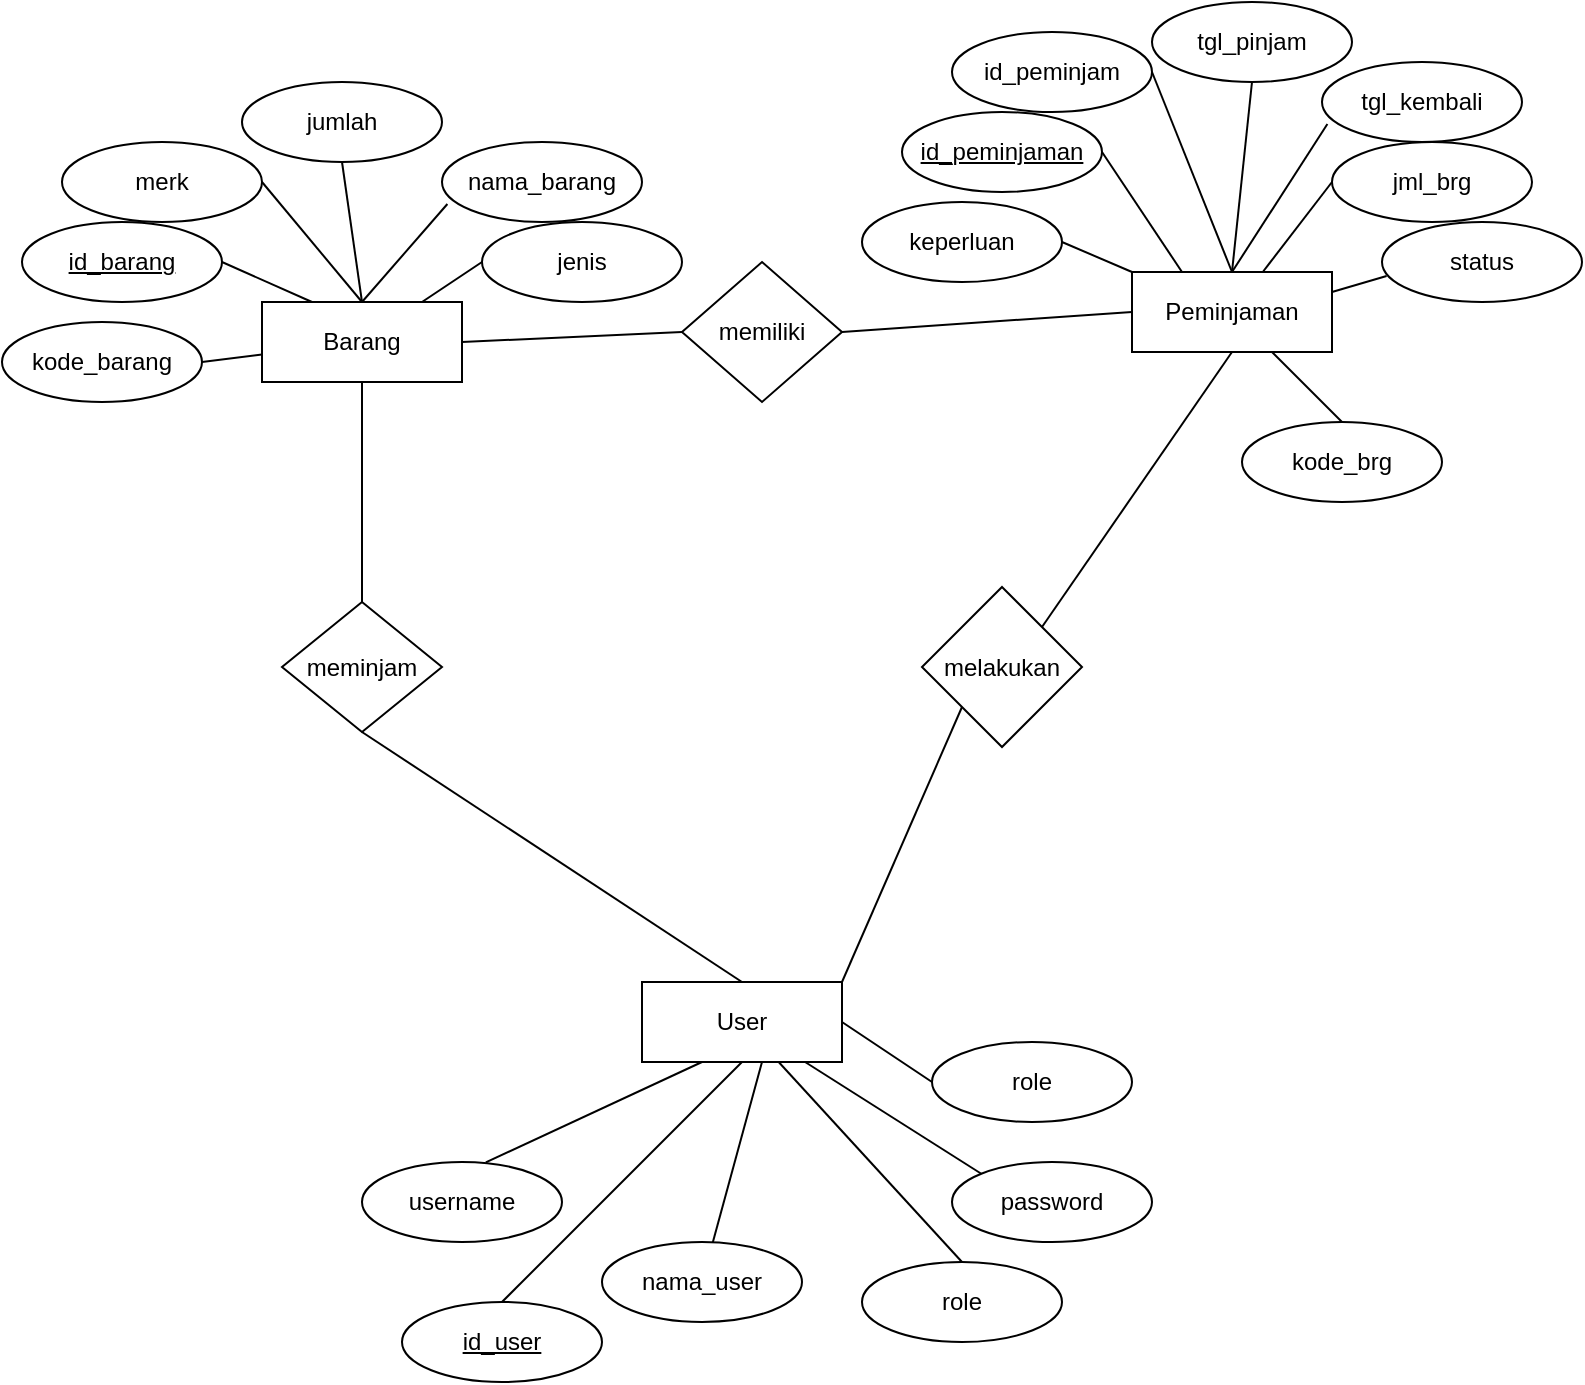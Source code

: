 <mxfile version="24.4.8" type="device">
  <diagram name="Page-1" id="R0PJRqFzV6mntJkE43em">
    <mxGraphModel dx="864" dy="508" grid="1" gridSize="10" guides="1" tooltips="1" connect="1" arrows="1" fold="1" page="1" pageScale="1" pageWidth="1100" pageHeight="850" math="0" shadow="0">
      <root>
        <mxCell id="0" />
        <mxCell id="1" parent="0" />
        <mxCell id="Zw0Ldjn2e0iVEmReVHG5-21" value="Barang" style="whiteSpace=wrap;html=1;align=center;" parent="1" vertex="1">
          <mxGeometry x="140" y="200" width="100" height="40" as="geometry" />
        </mxCell>
        <mxCell id="Zw0Ldjn2e0iVEmReVHG5-22" value="jumlah" style="ellipse;whiteSpace=wrap;html=1;align=center;" parent="1" vertex="1">
          <mxGeometry x="130" y="90" width="100" height="40" as="geometry" />
        </mxCell>
        <mxCell id="Zw0Ldjn2e0iVEmReVHG5-23" value="nama_barang" style="ellipse;whiteSpace=wrap;html=1;align=center;" parent="1" vertex="1">
          <mxGeometry x="230" y="120" width="100" height="40" as="geometry" />
        </mxCell>
        <mxCell id="Zw0Ldjn2e0iVEmReVHG5-24" value="jenis" style="ellipse;whiteSpace=wrap;html=1;align=center;" parent="1" vertex="1">
          <mxGeometry x="250" y="160" width="100" height="40" as="geometry" />
        </mxCell>
        <mxCell id="Zw0Ldjn2e0iVEmReVHG5-25" value="merk" style="ellipse;whiteSpace=wrap;html=1;align=center;" parent="1" vertex="1">
          <mxGeometry x="40" y="120" width="100" height="40" as="geometry" />
        </mxCell>
        <mxCell id="Zw0Ldjn2e0iVEmReVHG5-26" value="id_barang" style="ellipse;whiteSpace=wrap;html=1;align=center;fontStyle=4;" parent="1" vertex="1">
          <mxGeometry x="20" y="160" width="100" height="40" as="geometry" />
        </mxCell>
        <mxCell id="Zw0Ldjn2e0iVEmReVHG5-27" value="" style="endArrow=none;html=1;rounded=0;exitX=0.5;exitY=0;exitDx=0;exitDy=0;entryX=0.5;entryY=1;entryDx=0;entryDy=0;" parent="1" source="Zw0Ldjn2e0iVEmReVHG5-21" target="Zw0Ldjn2e0iVEmReVHG5-22" edge="1">
          <mxGeometry relative="1" as="geometry">
            <mxPoint x="80" y="280" as="sourcePoint" />
            <mxPoint x="240" y="280" as="targetPoint" />
          </mxGeometry>
        </mxCell>
        <mxCell id="Zw0Ldjn2e0iVEmReVHG5-28" value="" style="endArrow=none;html=1;rounded=0;exitX=1;exitY=0.5;exitDx=0;exitDy=0;entryX=0.5;entryY=0;entryDx=0;entryDy=0;" parent="1" source="Zw0Ldjn2e0iVEmReVHG5-25" target="Zw0Ldjn2e0iVEmReVHG5-21" edge="1">
          <mxGeometry relative="1" as="geometry">
            <mxPoint x="140" y="180" as="sourcePoint" />
            <mxPoint x="300" y="180" as="targetPoint" />
          </mxGeometry>
        </mxCell>
        <mxCell id="Zw0Ldjn2e0iVEmReVHG5-29" value="" style="endArrow=none;html=1;rounded=0;exitX=1;exitY=0.5;exitDx=0;exitDy=0;entryX=0.25;entryY=0;entryDx=0;entryDy=0;" parent="1" source="Zw0Ldjn2e0iVEmReVHG5-26" target="Zw0Ldjn2e0iVEmReVHG5-21" edge="1">
          <mxGeometry relative="1" as="geometry">
            <mxPoint x="110" y="300" as="sourcePoint" />
            <mxPoint x="270" y="300" as="targetPoint" />
          </mxGeometry>
        </mxCell>
        <mxCell id="Zw0Ldjn2e0iVEmReVHG5-30" value="" style="endArrow=none;html=1;rounded=0;exitX=0.027;exitY=0.775;exitDx=0;exitDy=0;exitPerimeter=0;entryX=0.5;entryY=0;entryDx=0;entryDy=0;" parent="1" source="Zw0Ldjn2e0iVEmReVHG5-23" target="Zw0Ldjn2e0iVEmReVHG5-21" edge="1">
          <mxGeometry relative="1" as="geometry">
            <mxPoint x="220" y="310" as="sourcePoint" />
            <mxPoint x="380" y="310" as="targetPoint" />
          </mxGeometry>
        </mxCell>
        <mxCell id="Zw0Ldjn2e0iVEmReVHG5-31" value="" style="endArrow=none;html=1;rounded=0;exitX=0;exitY=0.5;exitDx=0;exitDy=0;" parent="1" source="Zw0Ldjn2e0iVEmReVHG5-24" target="Zw0Ldjn2e0iVEmReVHG5-21" edge="1">
          <mxGeometry relative="1" as="geometry">
            <mxPoint x="250" y="300" as="sourcePoint" />
            <mxPoint x="410" y="300" as="targetPoint" />
          </mxGeometry>
        </mxCell>
        <mxCell id="Zw0Ldjn2e0iVEmReVHG5-44" value="User" style="whiteSpace=wrap;html=1;align=center;" parent="1" vertex="1">
          <mxGeometry x="330" y="540" width="100" height="40" as="geometry" />
        </mxCell>
        <mxCell id="Zw0Ldjn2e0iVEmReVHG5-45" value="role" style="ellipse;whiteSpace=wrap;html=1;align=center;" parent="1" vertex="1">
          <mxGeometry x="440" y="680" width="100" height="40" as="geometry" />
        </mxCell>
        <mxCell id="Zw0Ldjn2e0iVEmReVHG5-48" value="nama_user" style="ellipse;whiteSpace=wrap;html=1;align=center;" parent="1" vertex="1">
          <mxGeometry x="310" y="670" width="100" height="40" as="geometry" />
        </mxCell>
        <mxCell id="Zw0Ldjn2e0iVEmReVHG5-49" value="id_user" style="ellipse;whiteSpace=wrap;html=1;align=center;fontStyle=4;" parent="1" vertex="1">
          <mxGeometry x="210" y="700" width="100" height="40" as="geometry" />
        </mxCell>
        <mxCell id="Zw0Ldjn2e0iVEmReVHG5-50" value="" style="endArrow=none;html=1;rounded=0;entryX=0.5;entryY=0;entryDx=0;entryDy=0;" parent="1" source="Zw0Ldjn2e0iVEmReVHG5-44" target="Zw0Ldjn2e0iVEmReVHG5-45" edge="1">
          <mxGeometry relative="1" as="geometry">
            <mxPoint x="250" y="660" as="sourcePoint" />
            <mxPoint x="410" y="660" as="targetPoint" />
          </mxGeometry>
        </mxCell>
        <mxCell id="Zw0Ldjn2e0iVEmReVHG5-51" value="" style="endArrow=none;html=1;rounded=0;entryX=0.6;entryY=1;entryDx=0;entryDy=0;entryPerimeter=0;" parent="1" source="Zw0Ldjn2e0iVEmReVHG5-48" target="Zw0Ldjn2e0iVEmReVHG5-44" edge="1">
          <mxGeometry relative="1" as="geometry">
            <mxPoint x="310" y="560" as="sourcePoint" />
            <mxPoint x="470" y="560" as="targetPoint" />
          </mxGeometry>
        </mxCell>
        <mxCell id="Zw0Ldjn2e0iVEmReVHG5-52" value="" style="endArrow=none;html=1;rounded=0;exitX=0.5;exitY=0;exitDx=0;exitDy=0;entryX=0.5;entryY=1;entryDx=0;entryDy=0;" parent="1" source="Zw0Ldjn2e0iVEmReVHG5-49" target="Zw0Ldjn2e0iVEmReVHG5-44" edge="1">
          <mxGeometry relative="1" as="geometry">
            <mxPoint x="280" y="680" as="sourcePoint" />
            <mxPoint x="440" y="680" as="targetPoint" />
          </mxGeometry>
        </mxCell>
        <mxCell id="Zw0Ldjn2e0iVEmReVHG5-66" value="Peminjaman" style="whiteSpace=wrap;html=1;align=center;" parent="1" vertex="1">
          <mxGeometry x="575" y="185" width="100" height="40" as="geometry" />
        </mxCell>
        <mxCell id="Zw0Ldjn2e0iVEmReVHG5-67" value="tgl_pinjam" style="ellipse;whiteSpace=wrap;html=1;align=center;" parent="1" vertex="1">
          <mxGeometry x="585" y="50" width="100" height="40" as="geometry" />
        </mxCell>
        <mxCell id="Zw0Ldjn2e0iVEmReVHG5-68" value="tgl_kembali" style="ellipse;whiteSpace=wrap;html=1;align=center;" parent="1" vertex="1">
          <mxGeometry x="670" y="80" width="100" height="40" as="geometry" />
        </mxCell>
        <mxCell id="Zw0Ldjn2e0iVEmReVHG5-69" value="jml_brg" style="ellipse;whiteSpace=wrap;html=1;align=center;" parent="1" vertex="1">
          <mxGeometry x="675" y="120" width="100" height="40" as="geometry" />
        </mxCell>
        <mxCell id="Zw0Ldjn2e0iVEmReVHG5-70" value="id_peminjam" style="ellipse;whiteSpace=wrap;html=1;align=center;" parent="1" vertex="1">
          <mxGeometry x="485" y="65" width="100" height="40" as="geometry" />
        </mxCell>
        <mxCell id="Zw0Ldjn2e0iVEmReVHG5-71" value="id_peminjaman" style="ellipse;whiteSpace=wrap;html=1;align=center;fontStyle=4;" parent="1" vertex="1">
          <mxGeometry x="460" y="105" width="100" height="40" as="geometry" />
        </mxCell>
        <mxCell id="Zw0Ldjn2e0iVEmReVHG5-72" value="" style="endArrow=none;html=1;rounded=0;exitX=0.5;exitY=0;exitDx=0;exitDy=0;entryX=0.5;entryY=1;entryDx=0;entryDy=0;" parent="1" source="Zw0Ldjn2e0iVEmReVHG5-66" target="Zw0Ldjn2e0iVEmReVHG5-67" edge="1">
          <mxGeometry relative="1" as="geometry">
            <mxPoint x="515" y="265" as="sourcePoint" />
            <mxPoint x="675" y="265" as="targetPoint" />
          </mxGeometry>
        </mxCell>
        <mxCell id="Zw0Ldjn2e0iVEmReVHG5-73" value="" style="endArrow=none;html=1;rounded=0;exitX=1;exitY=0.5;exitDx=0;exitDy=0;entryX=0.5;entryY=0;entryDx=0;entryDy=0;" parent="1" source="Zw0Ldjn2e0iVEmReVHG5-70" target="Zw0Ldjn2e0iVEmReVHG5-66" edge="1">
          <mxGeometry relative="1" as="geometry">
            <mxPoint x="575" y="165" as="sourcePoint" />
            <mxPoint x="735" y="165" as="targetPoint" />
          </mxGeometry>
        </mxCell>
        <mxCell id="Zw0Ldjn2e0iVEmReVHG5-74" value="" style="endArrow=none;html=1;rounded=0;exitX=1;exitY=0.5;exitDx=0;exitDy=0;entryX=0.25;entryY=0;entryDx=0;entryDy=0;" parent="1" source="Zw0Ldjn2e0iVEmReVHG5-71" target="Zw0Ldjn2e0iVEmReVHG5-66" edge="1">
          <mxGeometry relative="1" as="geometry">
            <mxPoint x="545" y="285" as="sourcePoint" />
            <mxPoint x="705" y="285" as="targetPoint" />
          </mxGeometry>
        </mxCell>
        <mxCell id="Zw0Ldjn2e0iVEmReVHG5-75" value="" style="endArrow=none;html=1;rounded=0;exitX=0.027;exitY=0.775;exitDx=0;exitDy=0;exitPerimeter=0;entryX=0.5;entryY=0;entryDx=0;entryDy=0;" parent="1" source="Zw0Ldjn2e0iVEmReVHG5-68" target="Zw0Ldjn2e0iVEmReVHG5-66" edge="1">
          <mxGeometry relative="1" as="geometry">
            <mxPoint x="655" y="295" as="sourcePoint" />
            <mxPoint x="815" y="295" as="targetPoint" />
          </mxGeometry>
        </mxCell>
        <mxCell id="Zw0Ldjn2e0iVEmReVHG5-76" value="" style="endArrow=none;html=1;rounded=0;exitX=0;exitY=0.5;exitDx=0;exitDy=0;" parent="1" source="Zw0Ldjn2e0iVEmReVHG5-69" target="Zw0Ldjn2e0iVEmReVHG5-66" edge="1">
          <mxGeometry relative="1" as="geometry">
            <mxPoint x="685" y="285" as="sourcePoint" />
            <mxPoint x="845" y="285" as="targetPoint" />
          </mxGeometry>
        </mxCell>
        <mxCell id="Zw0Ldjn2e0iVEmReVHG5-78" value="keperluan" style="ellipse;whiteSpace=wrap;html=1;align=center;" parent="1" vertex="1">
          <mxGeometry x="440" y="150" width="100" height="40" as="geometry" />
        </mxCell>
        <mxCell id="Zw0Ldjn2e0iVEmReVHG5-79" value="status" style="ellipse;whiteSpace=wrap;html=1;align=center;" parent="1" vertex="1">
          <mxGeometry x="700" y="160" width="100" height="40" as="geometry" />
        </mxCell>
        <mxCell id="Zw0Ldjn2e0iVEmReVHG5-80" value="" style="endArrow=none;html=1;rounded=0;entryX=0;entryY=0;entryDx=0;entryDy=0;exitX=1;exitY=0.5;exitDx=0;exitDy=0;" parent="1" source="Zw0Ldjn2e0iVEmReVHG5-78" target="Zw0Ldjn2e0iVEmReVHG5-66" edge="1">
          <mxGeometry relative="1" as="geometry">
            <mxPoint x="520" y="220" as="sourcePoint" />
            <mxPoint x="680" y="220" as="targetPoint" />
          </mxGeometry>
        </mxCell>
        <mxCell id="Zw0Ldjn2e0iVEmReVHG5-81" value="" style="endArrow=none;html=1;rounded=0;exitX=1;exitY=0.25;exitDx=0;exitDy=0;entryX=0.023;entryY=0.675;entryDx=0;entryDy=0;entryPerimeter=0;" parent="1" source="Zw0Ldjn2e0iVEmReVHG5-66" target="Zw0Ldjn2e0iVEmReVHG5-79" edge="1">
          <mxGeometry relative="1" as="geometry">
            <mxPoint x="630" y="310" as="sourcePoint" />
            <mxPoint x="790" y="310" as="targetPoint" />
          </mxGeometry>
        </mxCell>
        <mxCell id="Zw0Ldjn2e0iVEmReVHG5-82" value="meminjam" style="rhombus;whiteSpace=wrap;html=1;" parent="1" vertex="1">
          <mxGeometry x="150" y="350" width="80" height="65" as="geometry" />
        </mxCell>
        <mxCell id="Zw0Ldjn2e0iVEmReVHG5-85" value="" style="endArrow=none;html=1;rounded=0;exitX=0.5;exitY=0;exitDx=0;exitDy=0;entryX=0.5;entryY=1;entryDx=0;entryDy=0;" parent="1" source="Zw0Ldjn2e0iVEmReVHG5-44" target="Zw0Ldjn2e0iVEmReVHG5-82" edge="1">
          <mxGeometry width="50" height="50" relative="1" as="geometry">
            <mxPoint x="220" y="420" as="sourcePoint" />
            <mxPoint x="270" y="370" as="targetPoint" />
          </mxGeometry>
        </mxCell>
        <mxCell id="Zw0Ldjn2e0iVEmReVHG5-86" value="" style="endArrow=none;html=1;rounded=0;exitX=0.5;exitY=0;exitDx=0;exitDy=0;entryX=0.5;entryY=1;entryDx=0;entryDy=0;" parent="1" source="Zw0Ldjn2e0iVEmReVHG5-82" target="Zw0Ldjn2e0iVEmReVHG5-21" edge="1">
          <mxGeometry width="50" height="50" relative="1" as="geometry">
            <mxPoint x="170" y="370" as="sourcePoint" />
            <mxPoint x="220" y="320" as="targetPoint" />
          </mxGeometry>
        </mxCell>
        <mxCell id="Zw0Ldjn2e0iVEmReVHG5-96" value="melakukan" style="rhombus;whiteSpace=wrap;html=1;" parent="1" vertex="1">
          <mxGeometry x="470" y="342.5" width="80" height="80" as="geometry" />
        </mxCell>
        <mxCell id="Zw0Ldjn2e0iVEmReVHG5-97" value="" style="endArrow=none;html=1;rounded=0;entryX=0;entryY=1;entryDx=0;entryDy=0;exitX=1;exitY=0;exitDx=0;exitDy=0;" parent="1" source="Zw0Ldjn2e0iVEmReVHG5-44" target="Zw0Ldjn2e0iVEmReVHG5-96" edge="1">
          <mxGeometry width="50" height="50" relative="1" as="geometry">
            <mxPoint x="390" y="460" as="sourcePoint" />
            <mxPoint x="440" y="410" as="targetPoint" />
          </mxGeometry>
        </mxCell>
        <mxCell id="Zw0Ldjn2e0iVEmReVHG5-98" value="" style="endArrow=none;html=1;rounded=0;entryX=0.5;entryY=1;entryDx=0;entryDy=0;exitX=1;exitY=0;exitDx=0;exitDy=0;" parent="1" source="Zw0Ldjn2e0iVEmReVHG5-96" target="Zw0Ldjn2e0iVEmReVHG5-66" edge="1">
          <mxGeometry width="50" height="50" relative="1" as="geometry">
            <mxPoint x="390" y="460" as="sourcePoint" />
            <mxPoint x="440" y="410" as="targetPoint" />
          </mxGeometry>
        </mxCell>
        <mxCell id="Zw0Ldjn2e0iVEmReVHG5-99" value="memiliki" style="rhombus;whiteSpace=wrap;html=1;" parent="1" vertex="1">
          <mxGeometry x="350" y="180" width="80" height="70" as="geometry" />
        </mxCell>
        <mxCell id="Zw0Ldjn2e0iVEmReVHG5-100" value="" style="endArrow=none;html=1;rounded=0;entryX=0;entryY=0.5;entryDx=0;entryDy=0;exitX=1;exitY=0.5;exitDx=0;exitDy=0;" parent="1" source="Zw0Ldjn2e0iVEmReVHG5-99" target="Zw0Ldjn2e0iVEmReVHG5-66" edge="1">
          <mxGeometry width="50" height="50" relative="1" as="geometry">
            <mxPoint x="390" y="460" as="sourcePoint" />
            <mxPoint x="440" y="410" as="targetPoint" />
          </mxGeometry>
        </mxCell>
        <mxCell id="Zw0Ldjn2e0iVEmReVHG5-101" value="" style="endArrow=none;html=1;rounded=0;entryX=0;entryY=0.5;entryDx=0;entryDy=0;exitX=1;exitY=0.5;exitDx=0;exitDy=0;" parent="1" source="Zw0Ldjn2e0iVEmReVHG5-21" target="Zw0Ldjn2e0iVEmReVHG5-99" edge="1">
          <mxGeometry width="50" height="50" relative="1" as="geometry">
            <mxPoint x="390" y="460" as="sourcePoint" />
            <mxPoint x="440" y="410" as="targetPoint" />
          </mxGeometry>
        </mxCell>
        <mxCell id="p9lxBLPKnSsun0s2dWua-1" value="user&lt;span style=&quot;background-color: initial;&quot;&gt;name&lt;/span&gt;" style="ellipse;whiteSpace=wrap;html=1;align=center;" parent="1" vertex="1">
          <mxGeometry x="190" y="630" width="100" height="40" as="geometry" />
        </mxCell>
        <mxCell id="p9lxBLPKnSsun0s2dWua-2" value="password" style="ellipse;whiteSpace=wrap;html=1;align=center;" parent="1" vertex="1">
          <mxGeometry x="485" y="630" width="100" height="40" as="geometry" />
        </mxCell>
        <mxCell id="p9lxBLPKnSsun0s2dWua-3" value="role" style="ellipse;whiteSpace=wrap;html=1;align=center;" parent="1" vertex="1">
          <mxGeometry x="475" y="570" width="100" height="40" as="geometry" />
        </mxCell>
        <mxCell id="p9lxBLPKnSsun0s2dWua-6" value="" style="endArrow=none;html=1;rounded=0;exitX=0.619;exitY=0.005;exitDx=0;exitDy=0;exitPerimeter=0;" parent="1" source="p9lxBLPKnSsun0s2dWua-1" edge="1">
          <mxGeometry relative="1" as="geometry">
            <mxPoint x="320" y="640" as="sourcePoint" />
            <mxPoint x="360" y="580" as="targetPoint" />
          </mxGeometry>
        </mxCell>
        <mxCell id="p9lxBLPKnSsun0s2dWua-7" value="" style="endArrow=none;html=1;rounded=0;exitX=1;exitY=0.5;exitDx=0;exitDy=0;entryX=0;entryY=0.5;entryDx=0;entryDy=0;" parent="1" source="Zw0Ldjn2e0iVEmReVHG5-44" target="p9lxBLPKnSsun0s2dWua-3" edge="1">
          <mxGeometry relative="1" as="geometry">
            <mxPoint x="420" y="570" as="sourcePoint" />
            <mxPoint x="580" y="570" as="targetPoint" />
          </mxGeometry>
        </mxCell>
        <mxCell id="p9lxBLPKnSsun0s2dWua-8" value="" style="endArrow=none;html=1;rounded=0;entryX=0;entryY=0;entryDx=0;entryDy=0;" parent="1" source="Zw0Ldjn2e0iVEmReVHG5-44" target="p9lxBLPKnSsun0s2dWua-2" edge="1">
          <mxGeometry relative="1" as="geometry">
            <mxPoint x="470" y="620" as="sourcePoint" />
            <mxPoint x="630" y="620" as="targetPoint" />
          </mxGeometry>
        </mxCell>
        <mxCell id="SxlEdgT1U8lCnWybL-6c-1" value="kode_brg" style="ellipse;whiteSpace=wrap;html=1;align=center;" parent="1" vertex="1">
          <mxGeometry x="630" y="260" width="100" height="40" as="geometry" />
        </mxCell>
        <mxCell id="SxlEdgT1U8lCnWybL-6c-2" value="" style="endArrow=none;html=1;rounded=0;exitX=0.5;exitY=0;exitDx=0;exitDy=0;" parent="1" source="SxlEdgT1U8lCnWybL-6c-1" target="Zw0Ldjn2e0iVEmReVHG5-66" edge="1">
          <mxGeometry width="50" height="50" relative="1" as="geometry">
            <mxPoint x="540" y="373" as="sourcePoint" />
            <mxPoint x="635" y="235" as="targetPoint" />
          </mxGeometry>
        </mxCell>
        <mxCell id="Ms0e4Vxti-L_v7ZH6sVg-1" value="kode_barang" style="ellipse;whiteSpace=wrap;html=1;align=center;" vertex="1" parent="1">
          <mxGeometry x="10" y="210" width="100" height="40" as="geometry" />
        </mxCell>
        <mxCell id="Ms0e4Vxti-L_v7ZH6sVg-2" value="" style="endArrow=none;html=1;rounded=0;exitX=1;exitY=0.5;exitDx=0;exitDy=0;" edge="1" parent="1" source="Ms0e4Vxti-L_v7ZH6sVg-1" target="Zw0Ldjn2e0iVEmReVHG5-21">
          <mxGeometry width="50" height="50" relative="1" as="geometry">
            <mxPoint x="150" y="270" as="sourcePoint" />
            <mxPoint x="200" y="220" as="targetPoint" />
          </mxGeometry>
        </mxCell>
      </root>
    </mxGraphModel>
  </diagram>
</mxfile>

